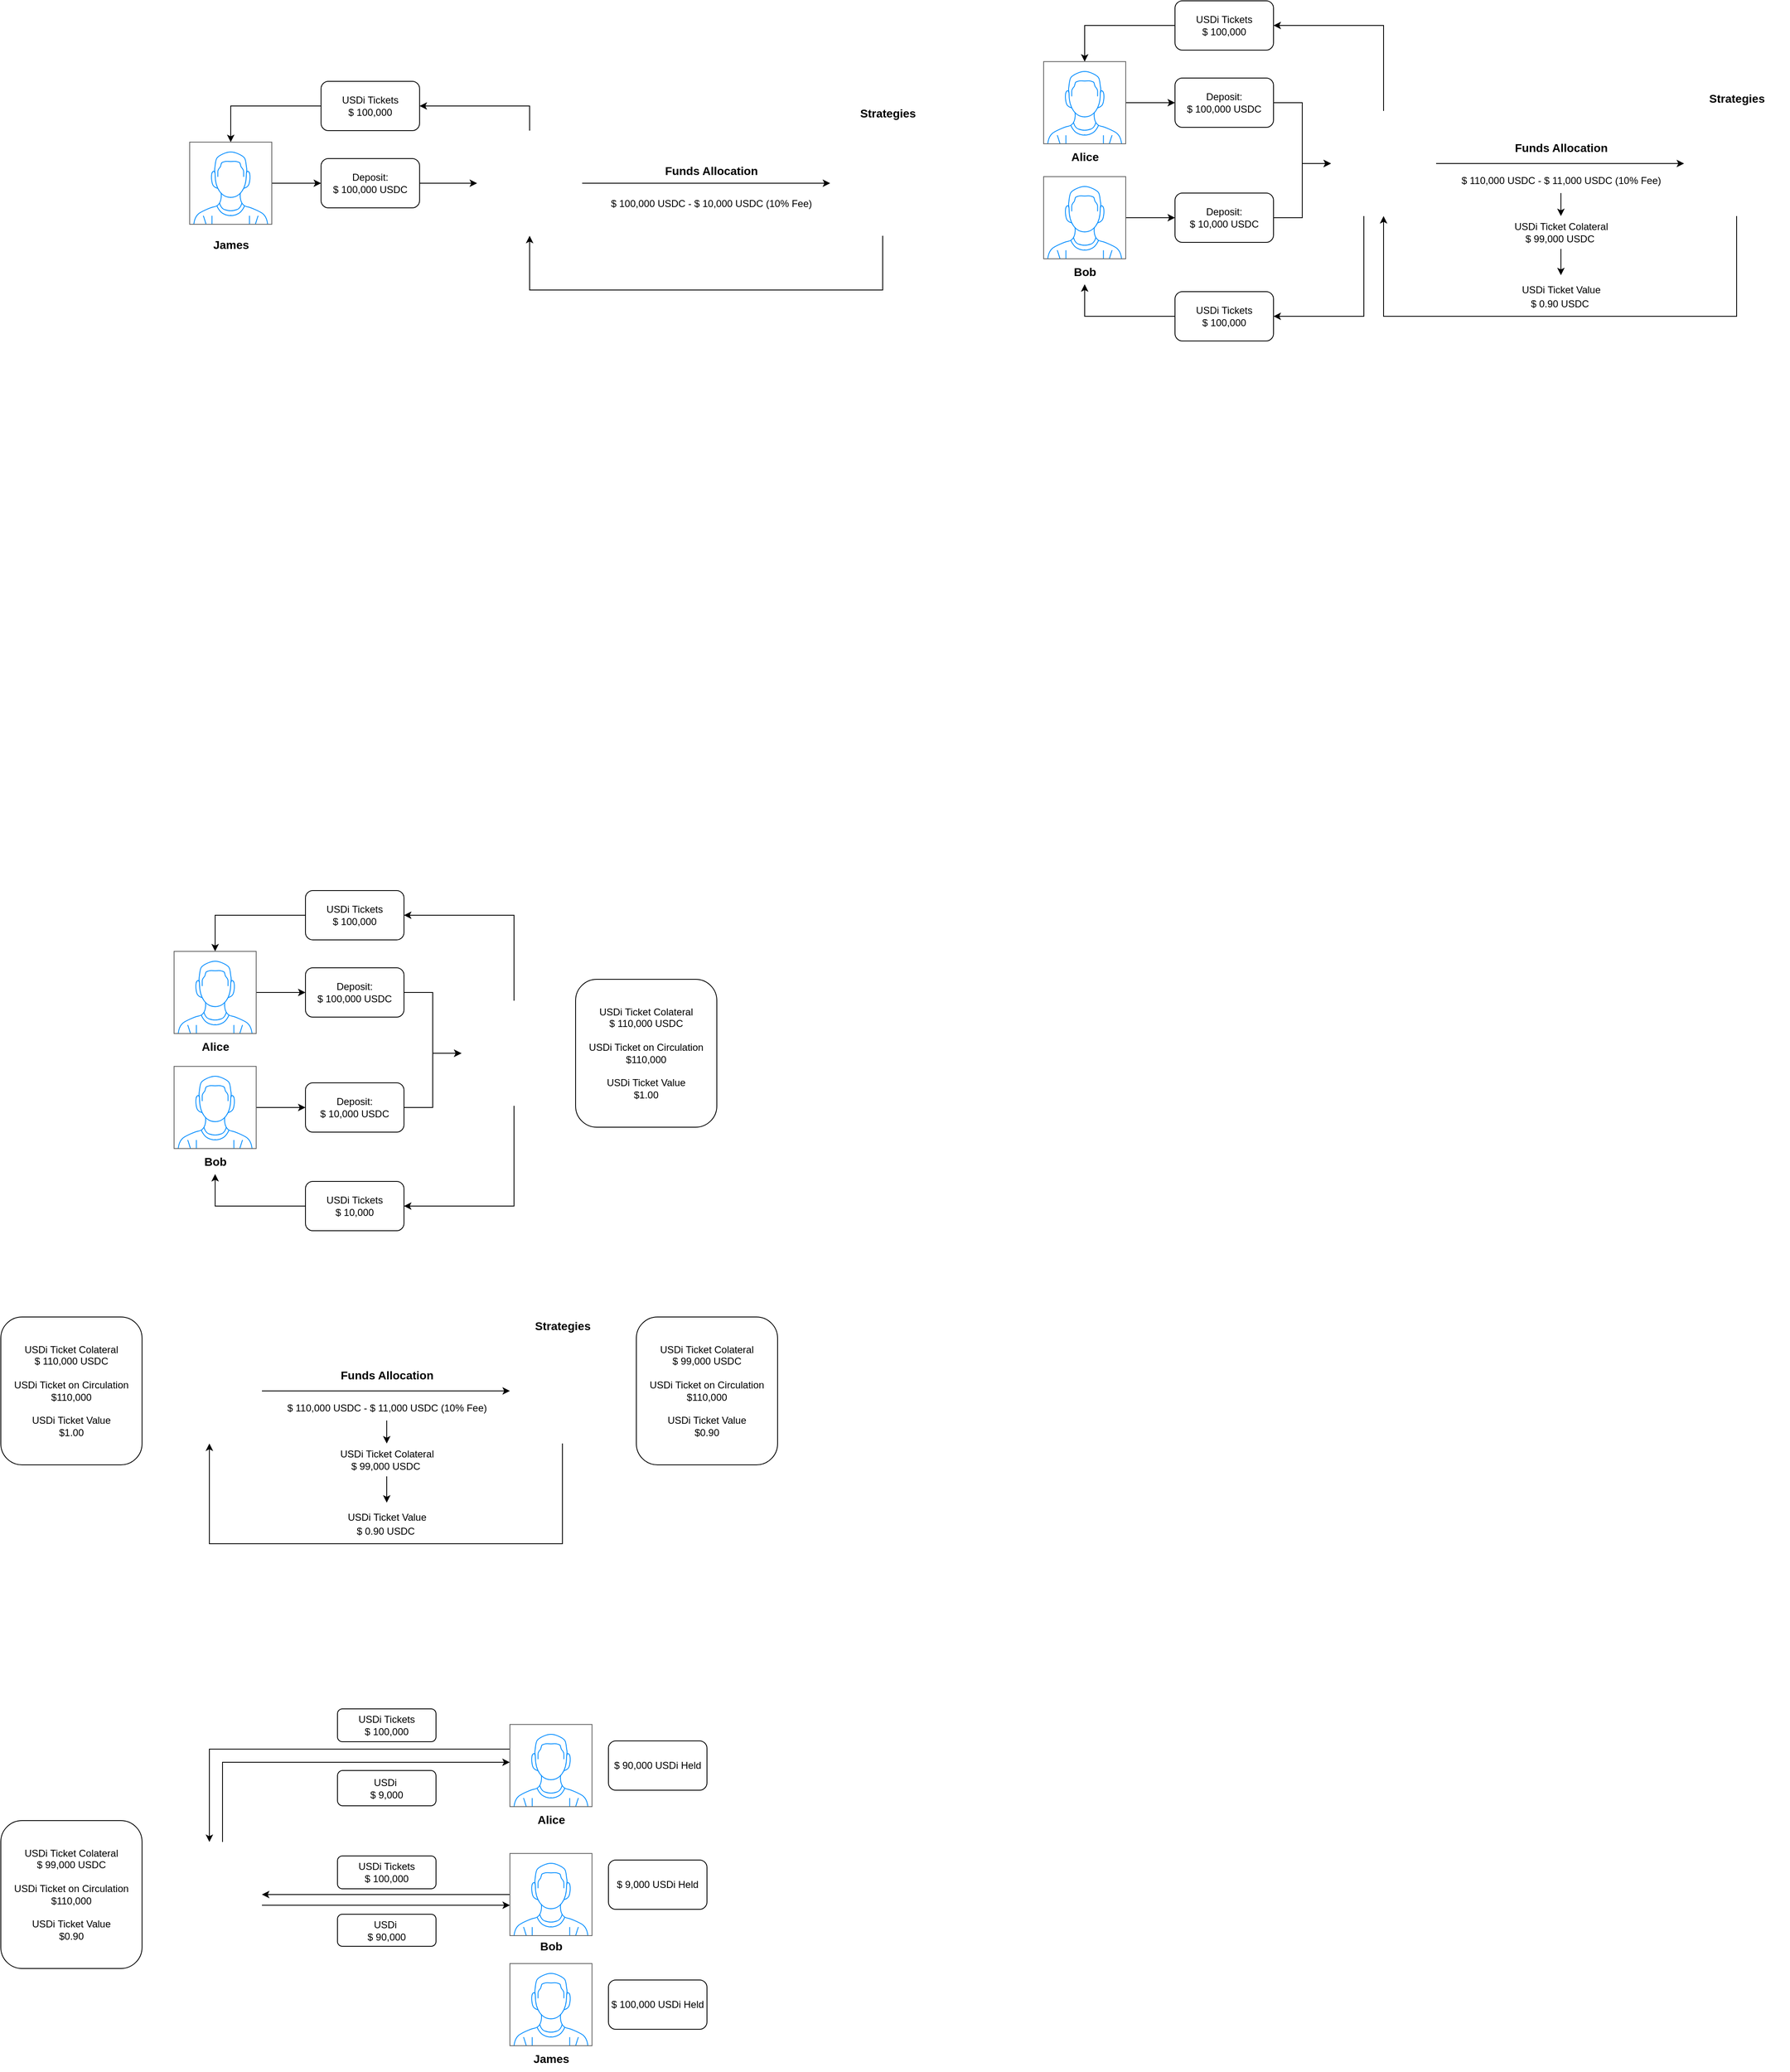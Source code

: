 <mxfile version="20.2.5" type="github">
  <diagram id="_vFJqaGQAh5Z3tcA5GTo" name="Página-1">
    <mxGraphModel dx="4022" dy="2537" grid="1" gridSize="10" guides="1" tooltips="1" connect="1" arrows="1" fold="1" page="1" pageScale="1" pageWidth="827" pageHeight="1169" math="0" shadow="0">
      <root>
        <mxCell id="0" />
        <mxCell id="1" parent="0" />
        <mxCell id="jvoHZDlcRhFGuNJNGTSo-19" value="" style="edgeStyle=orthogonalEdgeStyle;rounded=0;orthogonalLoop=1;jettySize=auto;html=1;" edge="1" parent="1" source="jvoHZDlcRhFGuNJNGTSo-2" target="jvoHZDlcRhFGuNJNGTSo-15">
          <mxGeometry relative="1" as="geometry" />
        </mxCell>
        <mxCell id="jvoHZDlcRhFGuNJNGTSo-2" value="Deposit:&lt;br&gt;$ 100,000 USDC" style="rounded=1;whiteSpace=wrap;html=1;" vertex="1" parent="1">
          <mxGeometry x="1290" y="-404" width="120" height="60" as="geometry" />
        </mxCell>
        <mxCell id="jvoHZDlcRhFGuNJNGTSo-20" style="edgeStyle=orthogonalEdgeStyle;rounded=0;orthogonalLoop=1;jettySize=auto;html=1;" edge="1" parent="1" source="jvoHZDlcRhFGuNJNGTSo-6" target="jvoHZDlcRhFGuNJNGTSo-10">
          <mxGeometry relative="1" as="geometry" />
        </mxCell>
        <mxCell id="jvoHZDlcRhFGuNJNGTSo-6" value="USDi Tickets&lt;br&gt;$ 100,000" style="rounded=1;whiteSpace=wrap;html=1;" vertex="1" parent="1">
          <mxGeometry x="1290" y="-498" width="120" height="60" as="geometry" />
        </mxCell>
        <mxCell id="jvoHZDlcRhFGuNJNGTSo-14" value="" style="edgeStyle=orthogonalEdgeStyle;rounded=0;orthogonalLoop=1;jettySize=auto;html=1;" edge="1" parent="1" source="jvoHZDlcRhFGuNJNGTSo-10" target="jvoHZDlcRhFGuNJNGTSo-2">
          <mxGeometry relative="1" as="geometry" />
        </mxCell>
        <mxCell id="jvoHZDlcRhFGuNJNGTSo-10" value="" style="verticalLabelPosition=bottom;shadow=0;dashed=0;align=center;html=1;verticalAlign=top;strokeWidth=1;shape=mxgraph.mockup.containers.userMale;strokeColor=#666666;strokeColor2=#008cff;" vertex="1" parent="1">
          <mxGeometry x="1130" y="-424" width="100" height="100" as="geometry" />
        </mxCell>
        <mxCell id="jvoHZDlcRhFGuNJNGTSo-18" value="" style="edgeStyle=orthogonalEdgeStyle;rounded=0;orthogonalLoop=1;jettySize=auto;html=1;" edge="1" parent="1" source="jvoHZDlcRhFGuNJNGTSo-15" target="jvoHZDlcRhFGuNJNGTSo-6">
          <mxGeometry relative="1" as="geometry">
            <Array as="points">
              <mxPoint x="1544" y="-468" />
            </Array>
          </mxGeometry>
        </mxCell>
        <mxCell id="jvoHZDlcRhFGuNJNGTSo-22" value="" style="edgeStyle=orthogonalEdgeStyle;rounded=0;orthogonalLoop=1;jettySize=auto;html=1;" edge="1" parent="1" source="jvoHZDlcRhFGuNJNGTSo-15" target="jvoHZDlcRhFGuNJNGTSo-21">
          <mxGeometry relative="1" as="geometry" />
        </mxCell>
        <mxCell id="jvoHZDlcRhFGuNJNGTSo-51" style="edgeStyle=orthogonalEdgeStyle;rounded=0;orthogonalLoop=1;jettySize=auto;html=1;entryX=1;entryY=0.5;entryDx=0;entryDy=0;fontSize=14;" edge="1" parent="1" source="jvoHZDlcRhFGuNJNGTSo-15" target="jvoHZDlcRhFGuNJNGTSo-50">
          <mxGeometry relative="1" as="geometry">
            <Array as="points">
              <mxPoint x="1520" y="-114" />
            </Array>
          </mxGeometry>
        </mxCell>
        <mxCell id="jvoHZDlcRhFGuNJNGTSo-15" value="" style="shape=image;html=1;verticalAlign=top;verticalLabelPosition=bottom;labelBackgroundColor=#ffffff;imageAspect=0;aspect=fixed;image=https://cdn3.iconfinder.com/data/icons/finance-152/64/1-128.png" vertex="1" parent="1">
          <mxGeometry x="1480" y="-364" width="128" height="128" as="geometry" />
        </mxCell>
        <mxCell id="jvoHZDlcRhFGuNJNGTSo-27" style="edgeStyle=orthogonalEdgeStyle;rounded=0;orthogonalLoop=1;jettySize=auto;html=1;entryX=0.5;entryY=1;entryDx=0;entryDy=0;fontSize=14;" edge="1" parent="1" source="jvoHZDlcRhFGuNJNGTSo-21" target="jvoHZDlcRhFGuNJNGTSo-15">
          <mxGeometry relative="1" as="geometry">
            <Array as="points">
              <mxPoint x="1974" y="-114" />
              <mxPoint x="1544" y="-114" />
            </Array>
          </mxGeometry>
        </mxCell>
        <mxCell id="jvoHZDlcRhFGuNJNGTSo-21" value="" style="shape=image;html=1;verticalAlign=top;verticalLabelPosition=bottom;labelBackgroundColor=#ffffff;imageAspect=0;aspect=fixed;image=https://cdn4.iconfinder.com/data/icons/success-filloutline/64/Income-cash-money-banking-business-128.png" vertex="1" parent="1">
          <mxGeometry x="1910" y="-364" width="128" height="128" as="geometry" />
        </mxCell>
        <mxCell id="jvoHZDlcRhFGuNJNGTSo-23" value="&lt;b&gt;&lt;font style=&quot;font-size: 14px;&quot;&gt;Funds Allocation&lt;/font&gt;&lt;/b&gt;" style="text;html=1;align=center;verticalAlign=middle;resizable=0;points=[];autosize=1;strokeColor=none;fillColor=none;" vertex="1" parent="1">
          <mxGeometry x="1690" y="-334" width="140" height="30" as="geometry" />
        </mxCell>
        <mxCell id="jvoHZDlcRhFGuNJNGTSo-57" style="edgeStyle=orthogonalEdgeStyle;rounded=0;orthogonalLoop=1;jettySize=auto;html=1;fontSize=14;" edge="1" parent="1" source="jvoHZDlcRhFGuNJNGTSo-25" target="jvoHZDlcRhFGuNJNGTSo-56">
          <mxGeometry relative="1" as="geometry" />
        </mxCell>
        <mxCell id="jvoHZDlcRhFGuNJNGTSo-25" value="&lt;span style=&quot;&quot;&gt;$ 110,000 USDC - $ 11,000 USDC (10% Fee)&lt;/span&gt;" style="text;html=1;align=center;verticalAlign=middle;resizable=0;points=[];autosize=1;strokeColor=none;fillColor=none;" vertex="1" parent="1">
          <mxGeometry x="1625" y="-294" width="270" height="30" as="geometry" />
        </mxCell>
        <mxCell id="jvoHZDlcRhFGuNJNGTSo-28" value="&lt;span style=&quot;font-size: 14px;&quot;&gt;&lt;b&gt;Strategies&lt;/b&gt;&lt;/span&gt;" style="text;html=1;align=center;verticalAlign=middle;resizable=0;points=[];autosize=1;strokeColor=none;fillColor=none;" vertex="1" parent="1">
          <mxGeometry x="1929" y="-394" width="90" height="30" as="geometry" />
        </mxCell>
        <mxCell id="jvoHZDlcRhFGuNJNGTSo-29" value="&lt;b&gt;&lt;font style=&quot;font-size: 14px;&quot;&gt;Alice&lt;/font&gt;&lt;/b&gt;" style="text;html=1;align=center;verticalAlign=middle;resizable=0;points=[];autosize=1;strokeColor=none;fillColor=none;" vertex="1" parent="1">
          <mxGeometry x="1150" y="-323" width="60" height="30" as="geometry" />
        </mxCell>
        <mxCell id="jvoHZDlcRhFGuNJNGTSo-30" value="" style="edgeStyle=orthogonalEdgeStyle;rounded=0;orthogonalLoop=1;jettySize=auto;html=1;" edge="1" parent="1" source="jvoHZDlcRhFGuNJNGTSo-31" target="jvoHZDlcRhFGuNJNGTSo-38">
          <mxGeometry relative="1" as="geometry" />
        </mxCell>
        <mxCell id="jvoHZDlcRhFGuNJNGTSo-31" value="Deposit:&lt;br&gt;$ 100,000 USDC" style="rounded=1;whiteSpace=wrap;html=1;" vertex="1" parent="1">
          <mxGeometry x="250" y="-306" width="120" height="60" as="geometry" />
        </mxCell>
        <mxCell id="jvoHZDlcRhFGuNJNGTSo-32" style="edgeStyle=orthogonalEdgeStyle;rounded=0;orthogonalLoop=1;jettySize=auto;html=1;" edge="1" parent="1" source="jvoHZDlcRhFGuNJNGTSo-33" target="jvoHZDlcRhFGuNJNGTSo-35">
          <mxGeometry relative="1" as="geometry" />
        </mxCell>
        <mxCell id="jvoHZDlcRhFGuNJNGTSo-33" value="USDi Tickets&lt;br&gt;$ 100,000" style="rounded=1;whiteSpace=wrap;html=1;" vertex="1" parent="1">
          <mxGeometry x="250" y="-400" width="120" height="60" as="geometry" />
        </mxCell>
        <mxCell id="jvoHZDlcRhFGuNJNGTSo-34" value="" style="edgeStyle=orthogonalEdgeStyle;rounded=0;orthogonalLoop=1;jettySize=auto;html=1;" edge="1" parent="1" source="jvoHZDlcRhFGuNJNGTSo-35" target="jvoHZDlcRhFGuNJNGTSo-31">
          <mxGeometry relative="1" as="geometry" />
        </mxCell>
        <mxCell id="jvoHZDlcRhFGuNJNGTSo-35" value="" style="verticalLabelPosition=bottom;shadow=0;dashed=0;align=center;html=1;verticalAlign=top;strokeWidth=1;shape=mxgraph.mockup.containers.userMale;strokeColor=#666666;strokeColor2=#008cff;" vertex="1" parent="1">
          <mxGeometry x="90" y="-326" width="100" height="100" as="geometry" />
        </mxCell>
        <mxCell id="jvoHZDlcRhFGuNJNGTSo-36" value="" style="edgeStyle=orthogonalEdgeStyle;rounded=0;orthogonalLoop=1;jettySize=auto;html=1;" edge="1" parent="1" source="jvoHZDlcRhFGuNJNGTSo-38" target="jvoHZDlcRhFGuNJNGTSo-33">
          <mxGeometry relative="1" as="geometry">
            <Array as="points">
              <mxPoint x="504" y="-370" />
            </Array>
          </mxGeometry>
        </mxCell>
        <mxCell id="jvoHZDlcRhFGuNJNGTSo-37" value="" style="edgeStyle=orthogonalEdgeStyle;rounded=0;orthogonalLoop=1;jettySize=auto;html=1;" edge="1" parent="1" source="jvoHZDlcRhFGuNJNGTSo-38" target="jvoHZDlcRhFGuNJNGTSo-40">
          <mxGeometry relative="1" as="geometry" />
        </mxCell>
        <mxCell id="jvoHZDlcRhFGuNJNGTSo-38" value="" style="shape=image;html=1;verticalAlign=top;verticalLabelPosition=bottom;labelBackgroundColor=#ffffff;imageAspect=0;aspect=fixed;image=https://cdn3.iconfinder.com/data/icons/finance-152/64/1-128.png" vertex="1" parent="1">
          <mxGeometry x="440" y="-340" width="128" height="128" as="geometry" />
        </mxCell>
        <mxCell id="jvoHZDlcRhFGuNJNGTSo-39" style="edgeStyle=orthogonalEdgeStyle;rounded=0;orthogonalLoop=1;jettySize=auto;html=1;entryX=0.5;entryY=1;entryDx=0;entryDy=0;fontSize=14;" edge="1" parent="1" source="jvoHZDlcRhFGuNJNGTSo-40" target="jvoHZDlcRhFGuNJNGTSo-38">
          <mxGeometry relative="1" as="geometry">
            <Array as="points">
              <mxPoint x="934" y="-146" />
              <mxPoint x="504" y="-146" />
            </Array>
          </mxGeometry>
        </mxCell>
        <mxCell id="jvoHZDlcRhFGuNJNGTSo-40" value="" style="shape=image;html=1;verticalAlign=top;verticalLabelPosition=bottom;labelBackgroundColor=#ffffff;imageAspect=0;aspect=fixed;image=https://cdn4.iconfinder.com/data/icons/success-filloutline/64/Income-cash-money-banking-business-128.png" vertex="1" parent="1">
          <mxGeometry x="870" y="-340" width="128" height="128" as="geometry" />
        </mxCell>
        <mxCell id="jvoHZDlcRhFGuNJNGTSo-41" value="&lt;b&gt;&lt;font style=&quot;font-size: 14px;&quot;&gt;Funds Allocation&lt;/font&gt;&lt;/b&gt;" style="text;html=1;align=center;verticalAlign=middle;resizable=0;points=[];autosize=1;strokeColor=none;fillColor=none;" vertex="1" parent="1">
          <mxGeometry x="655" y="-306" width="140" height="30" as="geometry" />
        </mxCell>
        <mxCell id="jvoHZDlcRhFGuNJNGTSo-42" value="&lt;span style=&quot;&quot;&gt;$ 100,000 USDC - $ 10,000 USDC (10% Fee)&lt;/span&gt;" style="text;html=1;align=center;verticalAlign=middle;resizable=0;points=[];autosize=1;strokeColor=none;fillColor=none;" vertex="1" parent="1">
          <mxGeometry x="590" y="-266" width="270" height="30" as="geometry" />
        </mxCell>
        <mxCell id="jvoHZDlcRhFGuNJNGTSo-43" value="&lt;span style=&quot;font-size: 14px;&quot;&gt;&lt;b&gt;Strategies&lt;/b&gt;&lt;/span&gt;" style="text;html=1;align=center;verticalAlign=middle;resizable=0;points=[];autosize=1;strokeColor=none;fillColor=none;" vertex="1" parent="1">
          <mxGeometry x="895" y="-376" width="90" height="30" as="geometry" />
        </mxCell>
        <mxCell id="jvoHZDlcRhFGuNJNGTSo-44" value="&lt;b&gt;&lt;font style=&quot;font-size: 14px;&quot;&gt;James&lt;/font&gt;&lt;/b&gt;" style="text;html=1;align=center;verticalAlign=middle;resizable=0;points=[];autosize=1;strokeColor=none;fillColor=none;" vertex="1" parent="1">
          <mxGeometry x="105" y="-216" width="70" height="30" as="geometry" />
        </mxCell>
        <mxCell id="jvoHZDlcRhFGuNJNGTSo-48" style="edgeStyle=orthogonalEdgeStyle;rounded=0;orthogonalLoop=1;jettySize=auto;html=1;fontSize=14;" edge="1" parent="1" source="jvoHZDlcRhFGuNJNGTSo-45" target="jvoHZDlcRhFGuNJNGTSo-47">
          <mxGeometry relative="1" as="geometry" />
        </mxCell>
        <mxCell id="jvoHZDlcRhFGuNJNGTSo-45" value="" style="verticalLabelPosition=bottom;shadow=0;dashed=0;align=center;html=1;verticalAlign=top;strokeWidth=1;shape=mxgraph.mockup.containers.userMale;strokeColor=#666666;strokeColor2=#008cff;" vertex="1" parent="1">
          <mxGeometry x="1130" y="-284" width="100" height="100" as="geometry" />
        </mxCell>
        <mxCell id="jvoHZDlcRhFGuNJNGTSo-46" value="&lt;b&gt;&lt;font style=&quot;font-size: 14px;&quot;&gt;Bob&lt;br&gt;&lt;/font&gt;&lt;/b&gt;" style="text;html=1;align=center;verticalAlign=middle;resizable=0;points=[];autosize=1;strokeColor=none;fillColor=none;" vertex="1" parent="1">
          <mxGeometry x="1155" y="-183" width="50" height="30" as="geometry" />
        </mxCell>
        <mxCell id="jvoHZDlcRhFGuNJNGTSo-49" style="edgeStyle=orthogonalEdgeStyle;rounded=0;orthogonalLoop=1;jettySize=auto;html=1;entryX=0;entryY=0.5;entryDx=0;entryDy=0;fontSize=14;" edge="1" parent="1" source="jvoHZDlcRhFGuNJNGTSo-47" target="jvoHZDlcRhFGuNJNGTSo-15">
          <mxGeometry relative="1" as="geometry" />
        </mxCell>
        <mxCell id="jvoHZDlcRhFGuNJNGTSo-47" value="Deposit:&lt;br&gt;$ 10,000 USDC" style="rounded=1;whiteSpace=wrap;html=1;" vertex="1" parent="1">
          <mxGeometry x="1290" y="-264" width="120" height="60" as="geometry" />
        </mxCell>
        <mxCell id="jvoHZDlcRhFGuNJNGTSo-52" style="edgeStyle=orthogonalEdgeStyle;rounded=0;orthogonalLoop=1;jettySize=auto;html=1;fontSize=14;" edge="1" parent="1" source="jvoHZDlcRhFGuNJNGTSo-50" target="jvoHZDlcRhFGuNJNGTSo-46">
          <mxGeometry relative="1" as="geometry" />
        </mxCell>
        <mxCell id="jvoHZDlcRhFGuNJNGTSo-50" value="USDi Tickets&lt;br&gt;$ 100,000" style="rounded=1;whiteSpace=wrap;html=1;" vertex="1" parent="1">
          <mxGeometry x="1290" y="-144" width="120" height="60" as="geometry" />
        </mxCell>
        <mxCell id="jvoHZDlcRhFGuNJNGTSo-53" value="" style="verticalLabelPosition=bottom;shadow=0;dashed=0;align=center;html=1;verticalAlign=top;strokeWidth=1;shape=mxgraph.mockup.containers.userMale;strokeColor=#666666;strokeColor2=#008cff;" vertex="1" parent="1">
          <mxGeometry x="480" y="1891" width="100" height="100" as="geometry" />
        </mxCell>
        <mxCell id="jvoHZDlcRhFGuNJNGTSo-54" value="&lt;b&gt;&lt;font style=&quot;font-size: 14px;&quot;&gt;James&lt;/font&gt;&lt;/b&gt;" style="text;html=1;align=center;verticalAlign=middle;resizable=0;points=[];autosize=1;strokeColor=none;fillColor=none;" vertex="1" parent="1">
          <mxGeometry x="495" y="1992" width="70" height="30" as="geometry" />
        </mxCell>
        <mxCell id="jvoHZDlcRhFGuNJNGTSo-55" value="$ 90,000 USDi Held" style="rounded=1;whiteSpace=wrap;html=1;" vertex="1" parent="1">
          <mxGeometry x="600" y="1620" width="120" height="60" as="geometry" />
        </mxCell>
        <mxCell id="jvoHZDlcRhFGuNJNGTSo-60" value="" style="edgeStyle=orthogonalEdgeStyle;rounded=0;orthogonalLoop=1;jettySize=auto;html=1;fontSize=14;" edge="1" parent="1" source="jvoHZDlcRhFGuNJNGTSo-56" target="jvoHZDlcRhFGuNJNGTSo-59">
          <mxGeometry relative="1" as="geometry" />
        </mxCell>
        <mxCell id="jvoHZDlcRhFGuNJNGTSo-56" value="&lt;span style=&quot;&quot;&gt;USDi Ticket Colateral&lt;br&gt;$ 99,000 USDC&amp;nbsp;&lt;/span&gt;" style="text;html=1;align=center;verticalAlign=middle;resizable=0;points=[];autosize=1;strokeColor=none;fillColor=none;" vertex="1" parent="1">
          <mxGeometry x="1690" y="-236" width="140" height="40" as="geometry" />
        </mxCell>
        <mxCell id="jvoHZDlcRhFGuNJNGTSo-59" value="&lt;span style=&quot;&quot;&gt;&lt;font style=&quot;font-size: 12px;&quot;&gt;USDi Ticket Value&lt;br&gt;$ 0.90 USDC&amp;nbsp;&lt;/font&gt;&lt;/span&gt;" style="text;html=1;align=center;verticalAlign=middle;resizable=0;points=[];autosize=1;strokeColor=none;fillColor=none;fontSize=14;" vertex="1" parent="1">
          <mxGeometry x="1700" y="-164" width="120" height="50" as="geometry" />
        </mxCell>
        <mxCell id="jvoHZDlcRhFGuNJNGTSo-98" style="edgeStyle=orthogonalEdgeStyle;rounded=0;orthogonalLoop=1;jettySize=auto;html=1;entryX=0.5;entryY=0;entryDx=0;entryDy=0;fontSize=12;" edge="1" parent="1" source="jvoHZDlcRhFGuNJNGTSo-61" target="jvoHZDlcRhFGuNJNGTSo-96">
          <mxGeometry relative="1" as="geometry">
            <Array as="points">
              <mxPoint x="114" y="1630" />
            </Array>
          </mxGeometry>
        </mxCell>
        <mxCell id="jvoHZDlcRhFGuNJNGTSo-61" value="" style="verticalLabelPosition=bottom;shadow=0;dashed=0;align=center;html=1;verticalAlign=top;strokeWidth=1;shape=mxgraph.mockup.containers.userMale;strokeColor=#666666;strokeColor2=#008cff;" vertex="1" parent="1">
          <mxGeometry x="480" y="1600" width="100" height="100" as="geometry" />
        </mxCell>
        <mxCell id="jvoHZDlcRhFGuNJNGTSo-62" value="&lt;b&gt;&lt;font style=&quot;font-size: 14px;&quot;&gt;Alice&lt;/font&gt;&lt;/b&gt;" style="text;html=1;align=center;verticalAlign=middle;resizable=0;points=[];autosize=1;strokeColor=none;fillColor=none;" vertex="1" parent="1">
          <mxGeometry x="500" y="1701" width="60" height="30" as="geometry" />
        </mxCell>
        <mxCell id="jvoHZDlcRhFGuNJNGTSo-99" style="edgeStyle=orthogonalEdgeStyle;rounded=0;orthogonalLoop=1;jettySize=auto;html=1;entryX=1;entryY=0.5;entryDx=0;entryDy=0;fontSize=12;" edge="1" parent="1" source="jvoHZDlcRhFGuNJNGTSo-63" target="jvoHZDlcRhFGuNJNGTSo-96">
          <mxGeometry relative="1" as="geometry" />
        </mxCell>
        <mxCell id="jvoHZDlcRhFGuNJNGTSo-63" value="" style="verticalLabelPosition=bottom;shadow=0;dashed=0;align=center;html=1;verticalAlign=top;strokeWidth=1;shape=mxgraph.mockup.containers.userMale;strokeColor=#666666;strokeColor2=#008cff;" vertex="1" parent="1">
          <mxGeometry x="480" y="1757" width="100" height="100" as="geometry" />
        </mxCell>
        <mxCell id="jvoHZDlcRhFGuNJNGTSo-64" value="&lt;b&gt;&lt;font style=&quot;font-size: 14px;&quot;&gt;Bob&lt;br&gt;&lt;/font&gt;&lt;/b&gt;" style="text;html=1;align=center;verticalAlign=middle;resizable=0;points=[];autosize=1;strokeColor=none;fillColor=none;" vertex="1" parent="1">
          <mxGeometry x="505" y="1855" width="50" height="30" as="geometry" />
        </mxCell>
        <mxCell id="jvoHZDlcRhFGuNJNGTSo-65" value="$ 9,000 USDi Held" style="rounded=1;whiteSpace=wrap;html=1;" vertex="1" parent="1">
          <mxGeometry x="600" y="1765" width="120" height="60" as="geometry" />
        </mxCell>
        <mxCell id="jvoHZDlcRhFGuNJNGTSo-66" value="$ 100,000 USDi Held" style="rounded=1;whiteSpace=wrap;html=1;" vertex="1" parent="1">
          <mxGeometry x="600" y="1911" width="120" height="60" as="geometry" />
        </mxCell>
        <mxCell id="jvoHZDlcRhFGuNJNGTSo-67" value="" style="edgeStyle=orthogonalEdgeStyle;rounded=0;orthogonalLoop=1;jettySize=auto;html=1;" edge="1" parent="1" source="jvoHZDlcRhFGuNJNGTSo-68" target="jvoHZDlcRhFGuNJNGTSo-75">
          <mxGeometry relative="1" as="geometry" />
        </mxCell>
        <mxCell id="jvoHZDlcRhFGuNJNGTSo-68" value="Deposit:&lt;br&gt;$ 100,000 USDC" style="rounded=1;whiteSpace=wrap;html=1;" vertex="1" parent="1">
          <mxGeometry x="231" y="679" width="120" height="60" as="geometry" />
        </mxCell>
        <mxCell id="jvoHZDlcRhFGuNJNGTSo-69" style="edgeStyle=orthogonalEdgeStyle;rounded=0;orthogonalLoop=1;jettySize=auto;html=1;" edge="1" parent="1" source="jvoHZDlcRhFGuNJNGTSo-70" target="jvoHZDlcRhFGuNJNGTSo-72">
          <mxGeometry relative="1" as="geometry" />
        </mxCell>
        <mxCell id="jvoHZDlcRhFGuNJNGTSo-70" value="USDi Tickets&lt;br&gt;$ 100,000" style="rounded=1;whiteSpace=wrap;html=1;" vertex="1" parent="1">
          <mxGeometry x="231" y="585" width="120" height="60" as="geometry" />
        </mxCell>
        <mxCell id="jvoHZDlcRhFGuNJNGTSo-71" value="" style="edgeStyle=orthogonalEdgeStyle;rounded=0;orthogonalLoop=1;jettySize=auto;html=1;" edge="1" parent="1" source="jvoHZDlcRhFGuNJNGTSo-72" target="jvoHZDlcRhFGuNJNGTSo-68">
          <mxGeometry relative="1" as="geometry" />
        </mxCell>
        <mxCell id="jvoHZDlcRhFGuNJNGTSo-72" value="" style="verticalLabelPosition=bottom;shadow=0;dashed=0;align=center;html=1;verticalAlign=top;strokeWidth=1;shape=mxgraph.mockup.containers.userMale;strokeColor=#666666;strokeColor2=#008cff;" vertex="1" parent="1">
          <mxGeometry x="71" y="659" width="100" height="100" as="geometry" />
        </mxCell>
        <mxCell id="jvoHZDlcRhFGuNJNGTSo-73" value="" style="edgeStyle=orthogonalEdgeStyle;rounded=0;orthogonalLoop=1;jettySize=auto;html=1;" edge="1" parent="1" source="jvoHZDlcRhFGuNJNGTSo-75" target="jvoHZDlcRhFGuNJNGTSo-70">
          <mxGeometry relative="1" as="geometry">
            <Array as="points">
              <mxPoint x="485" y="615" />
            </Array>
          </mxGeometry>
        </mxCell>
        <mxCell id="jvoHZDlcRhFGuNJNGTSo-74" style="edgeStyle=orthogonalEdgeStyle;rounded=0;orthogonalLoop=1;jettySize=auto;html=1;entryX=1;entryY=0.5;entryDx=0;entryDy=0;fontSize=14;exitX=0.5;exitY=1;exitDx=0;exitDy=0;" edge="1" parent="1" source="jvoHZDlcRhFGuNJNGTSo-75" target="jvoHZDlcRhFGuNJNGTSo-83">
          <mxGeometry relative="1" as="geometry">
            <Array as="points">
              <mxPoint x="485" y="969" />
            </Array>
          </mxGeometry>
        </mxCell>
        <mxCell id="jvoHZDlcRhFGuNJNGTSo-75" value="" style="shape=image;html=1;verticalAlign=top;verticalLabelPosition=bottom;labelBackgroundColor=#ffffff;imageAspect=0;aspect=fixed;image=https://cdn3.iconfinder.com/data/icons/finance-152/64/1-128.png" vertex="1" parent="1">
          <mxGeometry x="421" y="719" width="128" height="128" as="geometry" />
        </mxCell>
        <mxCell id="jvoHZDlcRhFGuNJNGTSo-76" value="&lt;b&gt;&lt;font style=&quot;font-size: 14px;&quot;&gt;Alice&lt;/font&gt;&lt;/b&gt;" style="text;html=1;align=center;verticalAlign=middle;resizable=0;points=[];autosize=1;strokeColor=none;fillColor=none;" vertex="1" parent="1">
          <mxGeometry x="91" y="760" width="60" height="30" as="geometry" />
        </mxCell>
        <mxCell id="jvoHZDlcRhFGuNJNGTSo-77" style="edgeStyle=orthogonalEdgeStyle;rounded=0;orthogonalLoop=1;jettySize=auto;html=1;fontSize=14;" edge="1" parent="1" source="jvoHZDlcRhFGuNJNGTSo-78" target="jvoHZDlcRhFGuNJNGTSo-81">
          <mxGeometry relative="1" as="geometry" />
        </mxCell>
        <mxCell id="jvoHZDlcRhFGuNJNGTSo-78" value="" style="verticalLabelPosition=bottom;shadow=0;dashed=0;align=center;html=1;verticalAlign=top;strokeWidth=1;shape=mxgraph.mockup.containers.userMale;strokeColor=#666666;strokeColor2=#008cff;" vertex="1" parent="1">
          <mxGeometry x="71" y="799" width="100" height="100" as="geometry" />
        </mxCell>
        <mxCell id="jvoHZDlcRhFGuNJNGTSo-79" value="&lt;b&gt;&lt;font style=&quot;font-size: 14px;&quot;&gt;Bob&lt;br&gt;&lt;/font&gt;&lt;/b&gt;" style="text;html=1;align=center;verticalAlign=middle;resizable=0;points=[];autosize=1;strokeColor=none;fillColor=none;" vertex="1" parent="1">
          <mxGeometry x="96" y="900" width="50" height="30" as="geometry" />
        </mxCell>
        <mxCell id="jvoHZDlcRhFGuNJNGTSo-80" style="edgeStyle=orthogonalEdgeStyle;rounded=0;orthogonalLoop=1;jettySize=auto;html=1;entryX=0;entryY=0.5;entryDx=0;entryDy=0;fontSize=14;" edge="1" parent="1" source="jvoHZDlcRhFGuNJNGTSo-81" target="jvoHZDlcRhFGuNJNGTSo-75">
          <mxGeometry relative="1" as="geometry" />
        </mxCell>
        <mxCell id="jvoHZDlcRhFGuNJNGTSo-81" value="Deposit:&lt;br&gt;$ 10,000 USDC" style="rounded=1;whiteSpace=wrap;html=1;" vertex="1" parent="1">
          <mxGeometry x="231" y="819" width="120" height="60" as="geometry" />
        </mxCell>
        <mxCell id="jvoHZDlcRhFGuNJNGTSo-82" style="edgeStyle=orthogonalEdgeStyle;rounded=0;orthogonalLoop=1;jettySize=auto;html=1;fontSize=14;" edge="1" parent="1" source="jvoHZDlcRhFGuNJNGTSo-83" target="jvoHZDlcRhFGuNJNGTSo-79">
          <mxGeometry relative="1" as="geometry" />
        </mxCell>
        <mxCell id="jvoHZDlcRhFGuNJNGTSo-83" value="USDi Tickets&lt;br&gt;$ 10,000" style="rounded=1;whiteSpace=wrap;html=1;" vertex="1" parent="1">
          <mxGeometry x="231" y="939" width="120" height="60" as="geometry" />
        </mxCell>
        <mxCell id="jvoHZDlcRhFGuNJNGTSo-84" value="" style="edgeStyle=orthogonalEdgeStyle;rounded=0;orthogonalLoop=1;jettySize=auto;html=1;" edge="1" parent="1" source="jvoHZDlcRhFGuNJNGTSo-85" target="jvoHZDlcRhFGuNJNGTSo-87">
          <mxGeometry relative="1" as="geometry" />
        </mxCell>
        <mxCell id="jvoHZDlcRhFGuNJNGTSo-85" value="" style="shape=image;html=1;verticalAlign=top;verticalLabelPosition=bottom;labelBackgroundColor=#ffffff;imageAspect=0;aspect=fixed;image=https://cdn3.iconfinder.com/data/icons/finance-152/64/1-128.png" vertex="1" parent="1">
          <mxGeometry x="50" y="1130" width="128" height="128" as="geometry" />
        </mxCell>
        <mxCell id="jvoHZDlcRhFGuNJNGTSo-86" style="edgeStyle=orthogonalEdgeStyle;rounded=0;orthogonalLoop=1;jettySize=auto;html=1;entryX=0.5;entryY=1;entryDx=0;entryDy=0;fontSize=14;" edge="1" parent="1" source="jvoHZDlcRhFGuNJNGTSo-87" target="jvoHZDlcRhFGuNJNGTSo-85">
          <mxGeometry relative="1" as="geometry">
            <Array as="points">
              <mxPoint x="544" y="1380" />
              <mxPoint x="114" y="1380" />
            </Array>
          </mxGeometry>
        </mxCell>
        <mxCell id="jvoHZDlcRhFGuNJNGTSo-87" value="" style="shape=image;html=1;verticalAlign=top;verticalLabelPosition=bottom;labelBackgroundColor=#ffffff;imageAspect=0;aspect=fixed;image=https://cdn4.iconfinder.com/data/icons/success-filloutline/64/Income-cash-money-banking-business-128.png" vertex="1" parent="1">
          <mxGeometry x="480" y="1130" width="128" height="128" as="geometry" />
        </mxCell>
        <mxCell id="jvoHZDlcRhFGuNJNGTSo-88" value="&lt;b&gt;&lt;font style=&quot;font-size: 14px;&quot;&gt;Funds Allocation&lt;/font&gt;&lt;/b&gt;" style="text;html=1;align=center;verticalAlign=middle;resizable=0;points=[];autosize=1;strokeColor=none;fillColor=none;" vertex="1" parent="1">
          <mxGeometry x="260" y="1160" width="140" height="30" as="geometry" />
        </mxCell>
        <mxCell id="jvoHZDlcRhFGuNJNGTSo-89" style="edgeStyle=orthogonalEdgeStyle;rounded=0;orthogonalLoop=1;jettySize=auto;html=1;fontSize=14;" edge="1" parent="1" source="jvoHZDlcRhFGuNJNGTSo-90" target="jvoHZDlcRhFGuNJNGTSo-93">
          <mxGeometry relative="1" as="geometry" />
        </mxCell>
        <mxCell id="jvoHZDlcRhFGuNJNGTSo-90" value="&lt;span style=&quot;&quot;&gt;$ 110,000 USDC - $ 11,000 USDC (10% Fee)&lt;/span&gt;" style="text;html=1;align=center;verticalAlign=middle;resizable=0;points=[];autosize=1;strokeColor=none;fillColor=none;" vertex="1" parent="1">
          <mxGeometry x="195" y="1200" width="270" height="30" as="geometry" />
        </mxCell>
        <mxCell id="jvoHZDlcRhFGuNJNGTSo-91" value="&lt;span style=&quot;font-size: 14px;&quot;&gt;&lt;b&gt;Strategies&lt;/b&gt;&lt;/span&gt;" style="text;html=1;align=center;verticalAlign=middle;resizable=0;points=[];autosize=1;strokeColor=none;fillColor=none;" vertex="1" parent="1">
          <mxGeometry x="499" y="1100" width="90" height="30" as="geometry" />
        </mxCell>
        <mxCell id="jvoHZDlcRhFGuNJNGTSo-92" value="" style="edgeStyle=orthogonalEdgeStyle;rounded=0;orthogonalLoop=1;jettySize=auto;html=1;fontSize=14;" edge="1" parent="1" source="jvoHZDlcRhFGuNJNGTSo-93" target="jvoHZDlcRhFGuNJNGTSo-94">
          <mxGeometry relative="1" as="geometry" />
        </mxCell>
        <mxCell id="jvoHZDlcRhFGuNJNGTSo-93" value="&lt;span style=&quot;&quot;&gt;USDi Ticket Colateral&lt;br&gt;$ 99,000 USDC&amp;nbsp;&lt;/span&gt;" style="text;html=1;align=center;verticalAlign=middle;resizable=0;points=[];autosize=1;strokeColor=none;fillColor=none;" vertex="1" parent="1">
          <mxGeometry x="260" y="1258" width="140" height="40" as="geometry" />
        </mxCell>
        <mxCell id="jvoHZDlcRhFGuNJNGTSo-94" value="&lt;span style=&quot;&quot;&gt;&lt;font style=&quot;font-size: 12px;&quot;&gt;USDi Ticket Value&lt;br&gt;$ 0.90 USDC&amp;nbsp;&lt;/font&gt;&lt;/span&gt;" style="text;html=1;align=center;verticalAlign=middle;resizable=0;points=[];autosize=1;strokeColor=none;fillColor=none;fontSize=14;" vertex="1" parent="1">
          <mxGeometry x="270" y="1330" width="120" height="50" as="geometry" />
        </mxCell>
        <mxCell id="jvoHZDlcRhFGuNJNGTSo-102" style="edgeStyle=orthogonalEdgeStyle;rounded=0;orthogonalLoop=1;jettySize=auto;html=1;fontSize=12;" edge="1" parent="1" source="jvoHZDlcRhFGuNJNGTSo-96" target="jvoHZDlcRhFGuNJNGTSo-63">
          <mxGeometry relative="1" as="geometry">
            <Array as="points">
              <mxPoint x="340" y="1820" />
              <mxPoint x="340" y="1820" />
            </Array>
          </mxGeometry>
        </mxCell>
        <mxCell id="jvoHZDlcRhFGuNJNGTSo-104" style="edgeStyle=orthogonalEdgeStyle;rounded=0;orthogonalLoop=1;jettySize=auto;html=1;entryX=-0.002;entryY=0.46;entryDx=0;entryDy=0;entryPerimeter=0;fontSize=12;" edge="1" parent="1" source="jvoHZDlcRhFGuNJNGTSo-96" target="jvoHZDlcRhFGuNJNGTSo-61">
          <mxGeometry relative="1" as="geometry">
            <Array as="points">
              <mxPoint x="130" y="1646" />
            </Array>
          </mxGeometry>
        </mxCell>
        <mxCell id="jvoHZDlcRhFGuNJNGTSo-96" value="" style="shape=image;html=1;verticalAlign=top;verticalLabelPosition=bottom;labelBackgroundColor=#ffffff;imageAspect=0;aspect=fixed;image=https://cdn3.iconfinder.com/data/icons/finance-152/64/1-128.png" vertex="1" parent="1">
          <mxGeometry x="50" y="1743" width="128" height="128" as="geometry" />
        </mxCell>
        <mxCell id="jvoHZDlcRhFGuNJNGTSo-97" value="USDi Ticket Colateral&lt;br&gt;$ 99,000 USDC&lt;br&gt;&lt;br&gt;USDi Ticket on Circulation&lt;br&gt;$110,000&lt;br&gt;&lt;br&gt;USDi Ticket Value&lt;br&gt;$0.90" style="rounded=1;whiteSpace=wrap;html=1;" vertex="1" parent="1">
          <mxGeometry x="-140" y="1717" width="172" height="180" as="geometry" />
        </mxCell>
        <mxCell id="jvoHZDlcRhFGuNJNGTSo-100" value="USDi Tickets&lt;br&gt;$ 100,000" style="rounded=1;whiteSpace=wrap;html=1;" vertex="1" parent="1">
          <mxGeometry x="270" y="1581" width="120" height="40" as="geometry" />
        </mxCell>
        <mxCell id="jvoHZDlcRhFGuNJNGTSo-101" value="USDi Tickets&lt;br&gt;$ 100,000" style="rounded=1;whiteSpace=wrap;html=1;" vertex="1" parent="1">
          <mxGeometry x="270" y="1760" width="120" height="40" as="geometry" />
        </mxCell>
        <mxCell id="jvoHZDlcRhFGuNJNGTSo-103" value="USDi&amp;nbsp;&lt;br&gt;$ 90,000" style="rounded=1;whiteSpace=wrap;html=1;" vertex="1" parent="1">
          <mxGeometry x="270" y="1831" width="120" height="39" as="geometry" />
        </mxCell>
        <mxCell id="jvoHZDlcRhFGuNJNGTSo-105" value="USDi&amp;nbsp;&lt;br&gt;$ 9,000" style="rounded=1;whiteSpace=wrap;html=1;" vertex="1" parent="1">
          <mxGeometry x="270" y="1656" width="120" height="43" as="geometry" />
        </mxCell>
        <mxCell id="jvoHZDlcRhFGuNJNGTSo-106" value="USDi Ticket Colateral&lt;br&gt;$ 99,000 USDC&lt;br&gt;&lt;br&gt;USDi Ticket on Circulation&lt;br&gt;$110,000&lt;br&gt;&lt;br&gt;USDi Ticket Value&lt;br&gt;$0.90" style="rounded=1;whiteSpace=wrap;html=1;" vertex="1" parent="1">
          <mxGeometry x="634" y="1104" width="172" height="180" as="geometry" />
        </mxCell>
        <mxCell id="jvoHZDlcRhFGuNJNGTSo-107" value="USDi Ticket Colateral&lt;br&gt;$ 110,000 USDC&lt;br&gt;&lt;br&gt;USDi Ticket on Circulation&lt;br&gt;$110,000&lt;br&gt;&lt;br&gt;USDi Ticket Value&lt;br&gt;$1.00" style="rounded=1;whiteSpace=wrap;html=1;" vertex="1" parent="1">
          <mxGeometry x="-140" y="1104" width="172" height="180" as="geometry" />
        </mxCell>
        <mxCell id="jvoHZDlcRhFGuNJNGTSo-108" value="USDi Ticket Colateral&lt;br&gt;$ 110,000 USDC&lt;br&gt;&lt;br&gt;USDi Ticket on Circulation&lt;br&gt;$110,000&lt;br&gt;&lt;br&gt;USDi Ticket Value&lt;br&gt;$1.00" style="rounded=1;whiteSpace=wrap;html=1;" vertex="1" parent="1">
          <mxGeometry x="560" y="693" width="172" height="180" as="geometry" />
        </mxCell>
      </root>
    </mxGraphModel>
  </diagram>
</mxfile>
